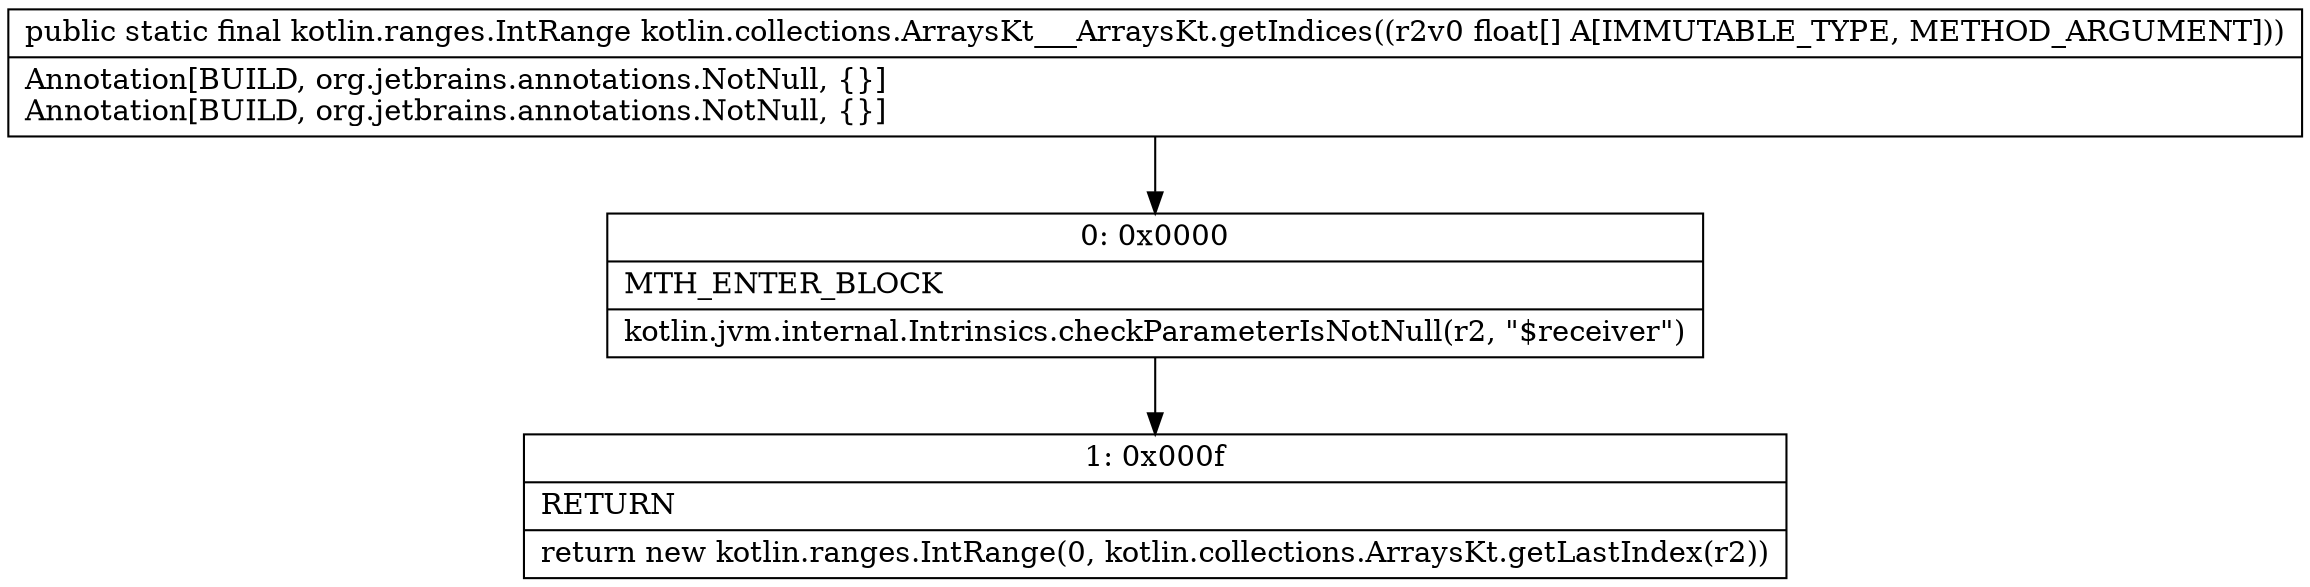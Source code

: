 digraph "CFG forkotlin.collections.ArraysKt___ArraysKt.getIndices([F)Lkotlin\/ranges\/IntRange;" {
Node_0 [shape=record,label="{0\:\ 0x0000|MTH_ENTER_BLOCK\l|kotlin.jvm.internal.Intrinsics.checkParameterIsNotNull(r2, \"$receiver\")\l}"];
Node_1 [shape=record,label="{1\:\ 0x000f|RETURN\l|return new kotlin.ranges.IntRange(0, kotlin.collections.ArraysKt.getLastIndex(r2))\l}"];
MethodNode[shape=record,label="{public static final kotlin.ranges.IntRange kotlin.collections.ArraysKt___ArraysKt.getIndices((r2v0 float[] A[IMMUTABLE_TYPE, METHOD_ARGUMENT]))  | Annotation[BUILD, org.jetbrains.annotations.NotNull, \{\}]\lAnnotation[BUILD, org.jetbrains.annotations.NotNull, \{\}]\l}"];
MethodNode -> Node_0;
Node_0 -> Node_1;
}

